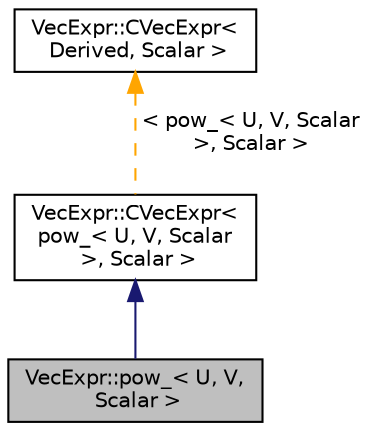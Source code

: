 digraph "VecExpr::pow_&lt; U, V, Scalar &gt;"
{
 // LATEX_PDF_SIZE
  edge [fontname="Helvetica",fontsize="10",labelfontname="Helvetica",labelfontsize="10"];
  node [fontname="Helvetica",fontsize="10",shape=record];
  Node1 [label="VecExpr::pow_\< U, V,\l Scalar \>",height=0.2,width=0.4,color="black", fillcolor="grey75", style="filled", fontcolor="black",tooltip=" "];
  Node2 -> Node1 [dir="back",color="midnightblue",fontsize="10",style="solid",fontname="Helvetica"];
  Node2 [label="VecExpr::CVecExpr\<\l pow_\< U, V, Scalar\l \>, Scalar \>",height=0.2,width=0.4,color="black", fillcolor="white", style="filled",URL="$classVecExpr_1_1CVecExpr.html",tooltip=" "];
  Node3 -> Node2 [dir="back",color="orange",fontsize="10",style="dashed",label=" \< pow_\< U, V, Scalar\l \>, Scalar \>" ,fontname="Helvetica"];
  Node3 [label="VecExpr::CVecExpr\<\l Derived, Scalar \>",height=0.2,width=0.4,color="black", fillcolor="white", style="filled",URL="$classVecExpr_1_1CVecExpr.html",tooltip="Base vector expression class."];
}
